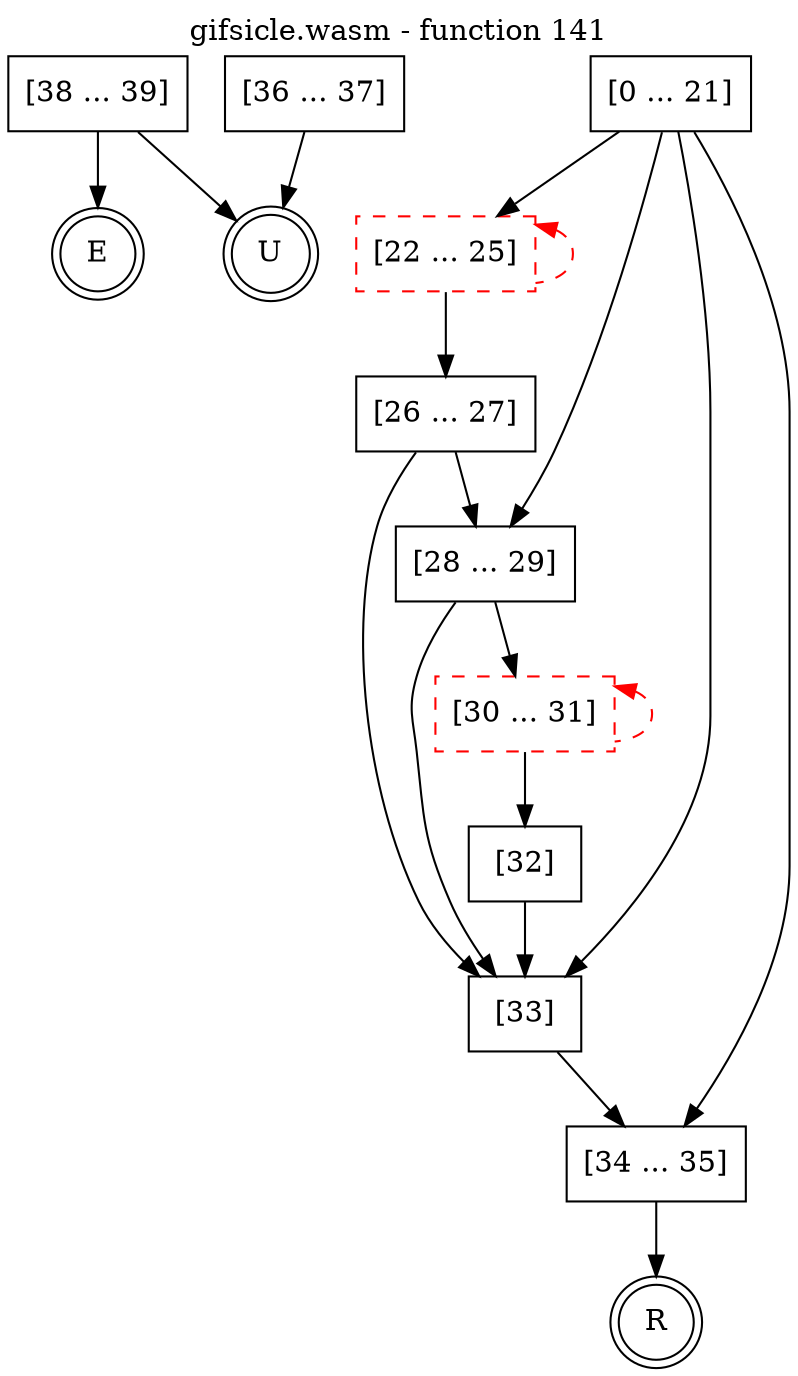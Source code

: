 digraph finite_state_machine {
    label = "gifsicle.wasm - function 141"
    labelloc =  t
    labelfontsize = 16
    labelfontcolor = black
    labelfontname = "Helvetica"
    node [shape = doublecircle]; E U R ;
    node [shape = box];
    node [shape=box, color=black, style=solid] 0[label="[0 ... 21]"]
    node [shape=box, color=red, style=dashed] 22[label="[22 ... 25]"]
    node [shape=box, color=black, style=solid] 26[label="[26 ... 27]"]
    node [shape=box, color=black, style=solid] 28[label="[28 ... 29]"]
    node [shape=box, color=red, style=dashed] 30[label="[30 ... 31]"]
    node [shape=box, color=black, style=solid] 32[label="[32]"]
    node [shape=box, color=black, style=solid] 33[label="[33]"]
    node [shape=box, color=black, style=solid] 34[label="[34 ... 35]"]
    node [shape=box, color=black, style=solid] 36[label="[36 ... 37]"]
    node [shape=box, color=black, style=solid] 38[label="[38 ... 39]"]
    node [shape=box, color=black, style=solid] R[label="R"]
    node [shape=box, color=black, style=solid] U[label="U"]
    0 -> 22;
    0 -> 28;
    0 -> 33;
    0 -> 34;
    22 -> 26;
    22 -> 22[style="dashed" color="red" dir=back];
    26 -> 28;
    26 -> 33;
    28 -> 30;
    28 -> 33;
    30 -> 32;
    30 -> 30[style="dashed" color="red" dir=back];
    32 -> 33;
    33 -> 34;
    34 -> R;
    36 -> U;
    38 -> E;
    38 -> U;
}
